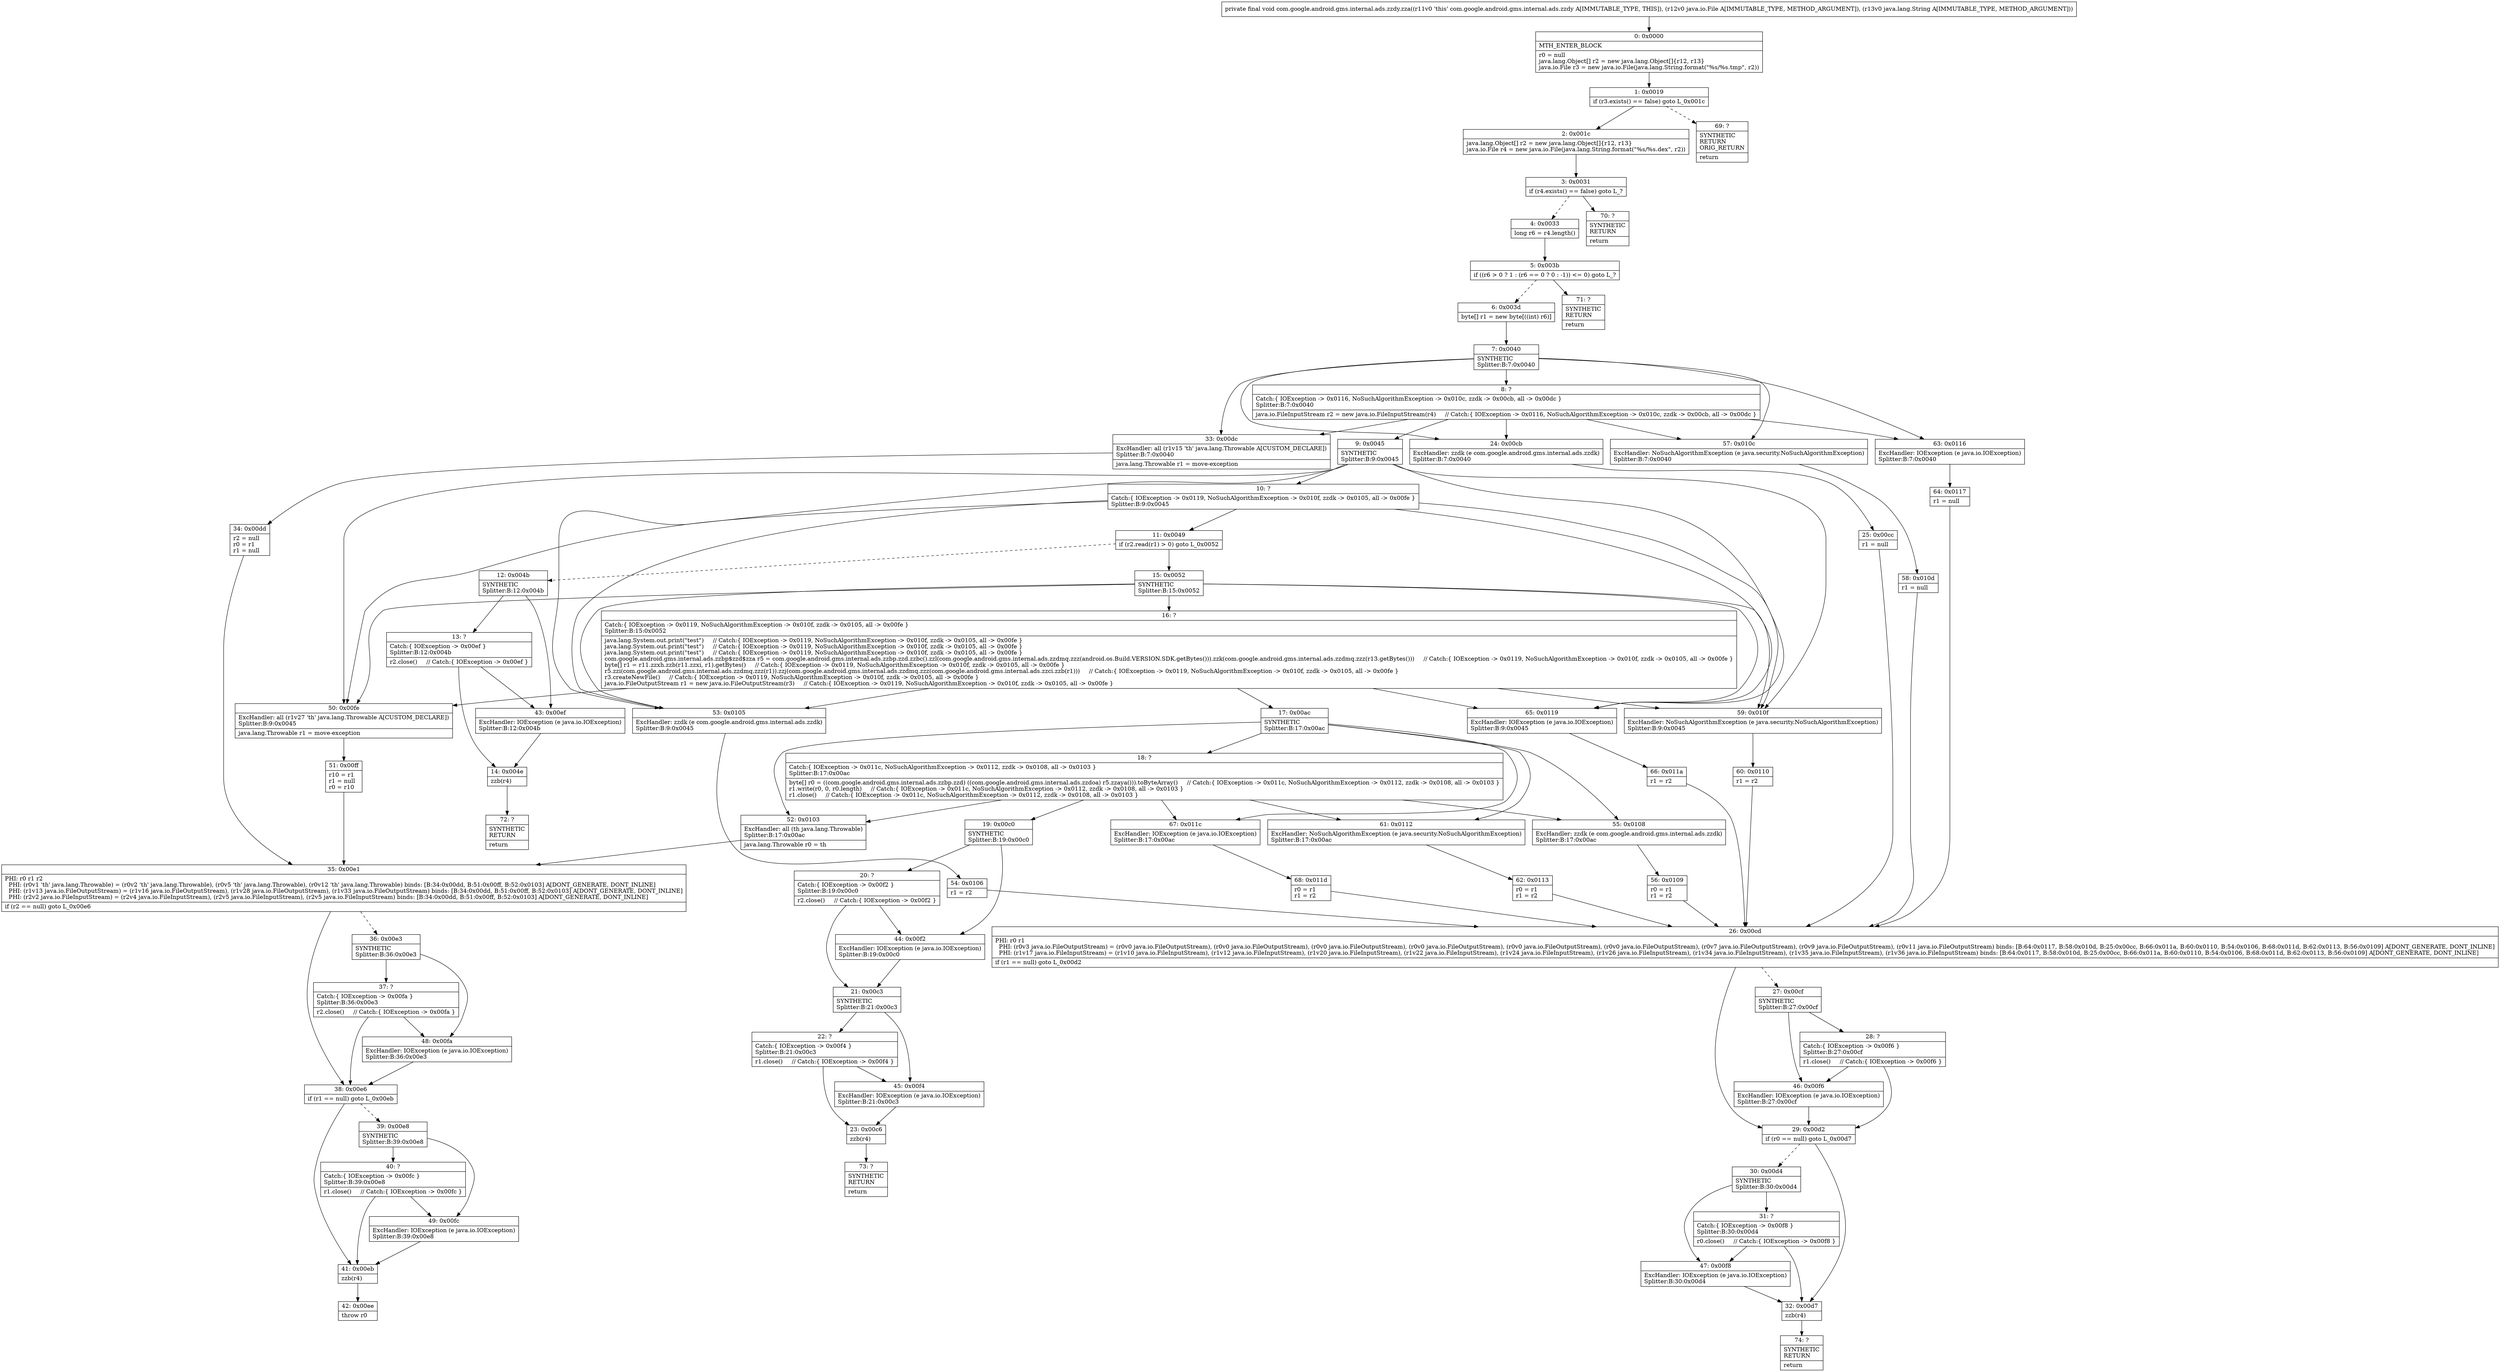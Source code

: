 digraph "CFG forcom.google.android.gms.internal.ads.zzdy.zza(Ljava\/io\/File;Ljava\/lang\/String;)V" {
Node_0 [shape=record,label="{0\:\ 0x0000|MTH_ENTER_BLOCK\l|r0 = null\ljava.lang.Object[] r2 = new java.lang.Object[]\{r12, r13\}\ljava.io.File r3 = new java.io.File(java.lang.String.format(\"%s\/%s.tmp\", r2))\l}"];
Node_1 [shape=record,label="{1\:\ 0x0019|if (r3.exists() == false) goto L_0x001c\l}"];
Node_2 [shape=record,label="{2\:\ 0x001c|java.lang.Object[] r2 = new java.lang.Object[]\{r12, r13\}\ljava.io.File r4 = new java.io.File(java.lang.String.format(\"%s\/%s.dex\", r2))\l}"];
Node_3 [shape=record,label="{3\:\ 0x0031|if (r4.exists() == false) goto L_?\l}"];
Node_4 [shape=record,label="{4\:\ 0x0033|long r6 = r4.length()\l}"];
Node_5 [shape=record,label="{5\:\ 0x003b|if ((r6 \> 0 ? 1 : (r6 == 0 ? 0 : \-1)) \<= 0) goto L_?\l}"];
Node_6 [shape=record,label="{6\:\ 0x003d|byte[] r1 = new byte[((int) r6)]\l}"];
Node_7 [shape=record,label="{7\:\ 0x0040|SYNTHETIC\lSplitter:B:7:0x0040\l}"];
Node_8 [shape=record,label="{8\:\ ?|Catch:\{ IOException \-\> 0x0116, NoSuchAlgorithmException \-\> 0x010c, zzdk \-\> 0x00cb, all \-\> 0x00dc \}\lSplitter:B:7:0x0040\l|java.io.FileInputStream r2 = new java.io.FileInputStream(r4)     \/\/ Catch:\{ IOException \-\> 0x0116, NoSuchAlgorithmException \-\> 0x010c, zzdk \-\> 0x00cb, all \-\> 0x00dc \}\l}"];
Node_9 [shape=record,label="{9\:\ 0x0045|SYNTHETIC\lSplitter:B:9:0x0045\l}"];
Node_10 [shape=record,label="{10\:\ ?|Catch:\{ IOException \-\> 0x0119, NoSuchAlgorithmException \-\> 0x010f, zzdk \-\> 0x0105, all \-\> 0x00fe \}\lSplitter:B:9:0x0045\l}"];
Node_11 [shape=record,label="{11\:\ 0x0049|if (r2.read(r1) \> 0) goto L_0x0052\l}"];
Node_12 [shape=record,label="{12\:\ 0x004b|SYNTHETIC\lSplitter:B:12:0x004b\l}"];
Node_13 [shape=record,label="{13\:\ ?|Catch:\{ IOException \-\> 0x00ef \}\lSplitter:B:12:0x004b\l|r2.close()     \/\/ Catch:\{ IOException \-\> 0x00ef \}\l}"];
Node_14 [shape=record,label="{14\:\ 0x004e|zzb(r4)\l}"];
Node_15 [shape=record,label="{15\:\ 0x0052|SYNTHETIC\lSplitter:B:15:0x0052\l}"];
Node_16 [shape=record,label="{16\:\ ?|Catch:\{ IOException \-\> 0x0119, NoSuchAlgorithmException \-\> 0x010f, zzdk \-\> 0x0105, all \-\> 0x00fe \}\lSplitter:B:15:0x0052\l|java.lang.System.out.print(\"test\")     \/\/ Catch:\{ IOException \-\> 0x0119, NoSuchAlgorithmException \-\> 0x010f, zzdk \-\> 0x0105, all \-\> 0x00fe \}\ljava.lang.System.out.print(\"test\")     \/\/ Catch:\{ IOException \-\> 0x0119, NoSuchAlgorithmException \-\> 0x010f, zzdk \-\> 0x0105, all \-\> 0x00fe \}\ljava.lang.System.out.print(\"test\")     \/\/ Catch:\{ IOException \-\> 0x0119, NoSuchAlgorithmException \-\> 0x010f, zzdk \-\> 0x0105, all \-\> 0x00fe \}\lcom.google.android.gms.internal.ads.zzbp$zzd$zza r5 = com.google.android.gms.internal.ads.zzbp.zzd.zzbc().zzl(com.google.android.gms.internal.ads.zzdmq.zzz(android.os.Build.VERSION.SDK.getBytes())).zzk(com.google.android.gms.internal.ads.zzdmq.zzz(r13.getBytes()))     \/\/ Catch:\{ IOException \-\> 0x0119, NoSuchAlgorithmException \-\> 0x010f, zzdk \-\> 0x0105, all \-\> 0x00fe \}\lbyte[] r1 = r11.zzxh.zzb(r11.zzxi, r1).getBytes()     \/\/ Catch:\{ IOException \-\> 0x0119, NoSuchAlgorithmException \-\> 0x010f, zzdk \-\> 0x0105, all \-\> 0x00fe \}\lr5.zzi(com.google.android.gms.internal.ads.zzdmq.zzz(r1)).zzj(com.google.android.gms.internal.ads.zzdmq.zzz(com.google.android.gms.internal.ads.zzci.zzb(r1)))     \/\/ Catch:\{ IOException \-\> 0x0119, NoSuchAlgorithmException \-\> 0x010f, zzdk \-\> 0x0105, all \-\> 0x00fe \}\lr3.createNewFile()     \/\/ Catch:\{ IOException \-\> 0x0119, NoSuchAlgorithmException \-\> 0x010f, zzdk \-\> 0x0105, all \-\> 0x00fe \}\ljava.io.FileOutputStream r1 = new java.io.FileOutputStream(r3)     \/\/ Catch:\{ IOException \-\> 0x0119, NoSuchAlgorithmException \-\> 0x010f, zzdk \-\> 0x0105, all \-\> 0x00fe \}\l}"];
Node_17 [shape=record,label="{17\:\ 0x00ac|SYNTHETIC\lSplitter:B:17:0x00ac\l}"];
Node_18 [shape=record,label="{18\:\ ?|Catch:\{ IOException \-\> 0x011c, NoSuchAlgorithmException \-\> 0x0112, zzdk \-\> 0x0108, all \-\> 0x0103 \}\lSplitter:B:17:0x00ac\l|byte[] r0 = ((com.google.android.gms.internal.ads.zzbp.zzd) ((com.google.android.gms.internal.ads.zzdoa) r5.zzaya())).toByteArray()     \/\/ Catch:\{ IOException \-\> 0x011c, NoSuchAlgorithmException \-\> 0x0112, zzdk \-\> 0x0108, all \-\> 0x0103 \}\lr1.write(r0, 0, r0.length)     \/\/ Catch:\{ IOException \-\> 0x011c, NoSuchAlgorithmException \-\> 0x0112, zzdk \-\> 0x0108, all \-\> 0x0103 \}\lr1.close()     \/\/ Catch:\{ IOException \-\> 0x011c, NoSuchAlgorithmException \-\> 0x0112, zzdk \-\> 0x0108, all \-\> 0x0103 \}\l}"];
Node_19 [shape=record,label="{19\:\ 0x00c0|SYNTHETIC\lSplitter:B:19:0x00c0\l}"];
Node_20 [shape=record,label="{20\:\ ?|Catch:\{ IOException \-\> 0x00f2 \}\lSplitter:B:19:0x00c0\l|r2.close()     \/\/ Catch:\{ IOException \-\> 0x00f2 \}\l}"];
Node_21 [shape=record,label="{21\:\ 0x00c3|SYNTHETIC\lSplitter:B:21:0x00c3\l}"];
Node_22 [shape=record,label="{22\:\ ?|Catch:\{ IOException \-\> 0x00f4 \}\lSplitter:B:21:0x00c3\l|r1.close()     \/\/ Catch:\{ IOException \-\> 0x00f4 \}\l}"];
Node_23 [shape=record,label="{23\:\ 0x00c6|zzb(r4)\l}"];
Node_24 [shape=record,label="{24\:\ 0x00cb|ExcHandler: zzdk (e com.google.android.gms.internal.ads.zzdk)\lSplitter:B:7:0x0040\l}"];
Node_25 [shape=record,label="{25\:\ 0x00cc|r1 = null\l}"];
Node_26 [shape=record,label="{26\:\ 0x00cd|PHI: r0 r1 \l  PHI: (r0v3 java.io.FileOutputStream) = (r0v0 java.io.FileOutputStream), (r0v0 java.io.FileOutputStream), (r0v0 java.io.FileOutputStream), (r0v0 java.io.FileOutputStream), (r0v0 java.io.FileOutputStream), (r0v0 java.io.FileOutputStream), (r0v7 java.io.FileOutputStream), (r0v9 java.io.FileOutputStream), (r0v11 java.io.FileOutputStream) binds: [B:64:0x0117, B:58:0x010d, B:25:0x00cc, B:66:0x011a, B:60:0x0110, B:54:0x0106, B:68:0x011d, B:62:0x0113, B:56:0x0109] A[DONT_GENERATE, DONT_INLINE]\l  PHI: (r1v17 java.io.FileInputStream) = (r1v10 java.io.FileInputStream), (r1v12 java.io.FileInputStream), (r1v20 java.io.FileInputStream), (r1v22 java.io.FileInputStream), (r1v24 java.io.FileInputStream), (r1v26 java.io.FileInputStream), (r1v34 java.io.FileInputStream), (r1v35 java.io.FileInputStream), (r1v36 java.io.FileInputStream) binds: [B:64:0x0117, B:58:0x010d, B:25:0x00cc, B:66:0x011a, B:60:0x0110, B:54:0x0106, B:68:0x011d, B:62:0x0113, B:56:0x0109] A[DONT_GENERATE, DONT_INLINE]\l|if (r1 == null) goto L_0x00d2\l}"];
Node_27 [shape=record,label="{27\:\ 0x00cf|SYNTHETIC\lSplitter:B:27:0x00cf\l}"];
Node_28 [shape=record,label="{28\:\ ?|Catch:\{ IOException \-\> 0x00f6 \}\lSplitter:B:27:0x00cf\l|r1.close()     \/\/ Catch:\{ IOException \-\> 0x00f6 \}\l}"];
Node_29 [shape=record,label="{29\:\ 0x00d2|if (r0 == null) goto L_0x00d7\l}"];
Node_30 [shape=record,label="{30\:\ 0x00d4|SYNTHETIC\lSplitter:B:30:0x00d4\l}"];
Node_31 [shape=record,label="{31\:\ ?|Catch:\{ IOException \-\> 0x00f8 \}\lSplitter:B:30:0x00d4\l|r0.close()     \/\/ Catch:\{ IOException \-\> 0x00f8 \}\l}"];
Node_32 [shape=record,label="{32\:\ 0x00d7|zzb(r4)\l}"];
Node_33 [shape=record,label="{33\:\ 0x00dc|ExcHandler: all (r1v15 'th' java.lang.Throwable A[CUSTOM_DECLARE])\lSplitter:B:7:0x0040\l|java.lang.Throwable r1 = move\-exception\l}"];
Node_34 [shape=record,label="{34\:\ 0x00dd|r2 = null\lr0 = r1\lr1 = null\l}"];
Node_35 [shape=record,label="{35\:\ 0x00e1|PHI: r0 r1 r2 \l  PHI: (r0v1 'th' java.lang.Throwable) = (r0v2 'th' java.lang.Throwable), (r0v5 'th' java.lang.Throwable), (r0v12 'th' java.lang.Throwable) binds: [B:34:0x00dd, B:51:0x00ff, B:52:0x0103] A[DONT_GENERATE, DONT_INLINE]\l  PHI: (r1v13 java.io.FileOutputStream) = (r1v16 java.io.FileOutputStream), (r1v28 java.io.FileOutputStream), (r1v33 java.io.FileOutputStream) binds: [B:34:0x00dd, B:51:0x00ff, B:52:0x0103] A[DONT_GENERATE, DONT_INLINE]\l  PHI: (r2v2 java.io.FileInputStream) = (r2v4 java.io.FileInputStream), (r2v5 java.io.FileInputStream), (r2v5 java.io.FileInputStream) binds: [B:34:0x00dd, B:51:0x00ff, B:52:0x0103] A[DONT_GENERATE, DONT_INLINE]\l|if (r2 == null) goto L_0x00e6\l}"];
Node_36 [shape=record,label="{36\:\ 0x00e3|SYNTHETIC\lSplitter:B:36:0x00e3\l}"];
Node_37 [shape=record,label="{37\:\ ?|Catch:\{ IOException \-\> 0x00fa \}\lSplitter:B:36:0x00e3\l|r2.close()     \/\/ Catch:\{ IOException \-\> 0x00fa \}\l}"];
Node_38 [shape=record,label="{38\:\ 0x00e6|if (r1 == null) goto L_0x00eb\l}"];
Node_39 [shape=record,label="{39\:\ 0x00e8|SYNTHETIC\lSplitter:B:39:0x00e8\l}"];
Node_40 [shape=record,label="{40\:\ ?|Catch:\{ IOException \-\> 0x00fc \}\lSplitter:B:39:0x00e8\l|r1.close()     \/\/ Catch:\{ IOException \-\> 0x00fc \}\l}"];
Node_41 [shape=record,label="{41\:\ 0x00eb|zzb(r4)\l}"];
Node_42 [shape=record,label="{42\:\ 0x00ee|throw r0\l}"];
Node_43 [shape=record,label="{43\:\ 0x00ef|ExcHandler: IOException (e java.io.IOException)\lSplitter:B:12:0x004b\l}"];
Node_44 [shape=record,label="{44\:\ 0x00f2|ExcHandler: IOException (e java.io.IOException)\lSplitter:B:19:0x00c0\l}"];
Node_45 [shape=record,label="{45\:\ 0x00f4|ExcHandler: IOException (e java.io.IOException)\lSplitter:B:21:0x00c3\l}"];
Node_46 [shape=record,label="{46\:\ 0x00f6|ExcHandler: IOException (e java.io.IOException)\lSplitter:B:27:0x00cf\l}"];
Node_47 [shape=record,label="{47\:\ 0x00f8|ExcHandler: IOException (e java.io.IOException)\lSplitter:B:30:0x00d4\l}"];
Node_48 [shape=record,label="{48\:\ 0x00fa|ExcHandler: IOException (e java.io.IOException)\lSplitter:B:36:0x00e3\l}"];
Node_49 [shape=record,label="{49\:\ 0x00fc|ExcHandler: IOException (e java.io.IOException)\lSplitter:B:39:0x00e8\l}"];
Node_50 [shape=record,label="{50\:\ 0x00fe|ExcHandler: all (r1v27 'th' java.lang.Throwable A[CUSTOM_DECLARE])\lSplitter:B:9:0x0045\l|java.lang.Throwable r1 = move\-exception\l}"];
Node_51 [shape=record,label="{51\:\ 0x00ff|r10 = r1\lr1 = null\lr0 = r10\l}"];
Node_52 [shape=record,label="{52\:\ 0x0103|ExcHandler: all (th java.lang.Throwable)\lSplitter:B:17:0x00ac\l|java.lang.Throwable r0 = th\l}"];
Node_53 [shape=record,label="{53\:\ 0x0105|ExcHandler: zzdk (e com.google.android.gms.internal.ads.zzdk)\lSplitter:B:9:0x0045\l}"];
Node_54 [shape=record,label="{54\:\ 0x0106|r1 = r2\l}"];
Node_55 [shape=record,label="{55\:\ 0x0108|ExcHandler: zzdk (e com.google.android.gms.internal.ads.zzdk)\lSplitter:B:17:0x00ac\l}"];
Node_56 [shape=record,label="{56\:\ 0x0109|r0 = r1\lr1 = r2\l}"];
Node_57 [shape=record,label="{57\:\ 0x010c|ExcHandler: NoSuchAlgorithmException (e java.security.NoSuchAlgorithmException)\lSplitter:B:7:0x0040\l}"];
Node_58 [shape=record,label="{58\:\ 0x010d|r1 = null\l}"];
Node_59 [shape=record,label="{59\:\ 0x010f|ExcHandler: NoSuchAlgorithmException (e java.security.NoSuchAlgorithmException)\lSplitter:B:9:0x0045\l}"];
Node_60 [shape=record,label="{60\:\ 0x0110|r1 = r2\l}"];
Node_61 [shape=record,label="{61\:\ 0x0112|ExcHandler: NoSuchAlgorithmException (e java.security.NoSuchAlgorithmException)\lSplitter:B:17:0x00ac\l}"];
Node_62 [shape=record,label="{62\:\ 0x0113|r0 = r1\lr1 = r2\l}"];
Node_63 [shape=record,label="{63\:\ 0x0116|ExcHandler: IOException (e java.io.IOException)\lSplitter:B:7:0x0040\l}"];
Node_64 [shape=record,label="{64\:\ 0x0117|r1 = null\l}"];
Node_65 [shape=record,label="{65\:\ 0x0119|ExcHandler: IOException (e java.io.IOException)\lSplitter:B:9:0x0045\l}"];
Node_66 [shape=record,label="{66\:\ 0x011a|r1 = r2\l}"];
Node_67 [shape=record,label="{67\:\ 0x011c|ExcHandler: IOException (e java.io.IOException)\lSplitter:B:17:0x00ac\l}"];
Node_68 [shape=record,label="{68\:\ 0x011d|r0 = r1\lr1 = r2\l}"];
Node_69 [shape=record,label="{69\:\ ?|SYNTHETIC\lRETURN\lORIG_RETURN\l|return\l}"];
Node_70 [shape=record,label="{70\:\ ?|SYNTHETIC\lRETURN\l|return\l}"];
Node_71 [shape=record,label="{71\:\ ?|SYNTHETIC\lRETURN\l|return\l}"];
Node_72 [shape=record,label="{72\:\ ?|SYNTHETIC\lRETURN\l|return\l}"];
Node_73 [shape=record,label="{73\:\ ?|SYNTHETIC\lRETURN\l|return\l}"];
Node_74 [shape=record,label="{74\:\ ?|SYNTHETIC\lRETURN\l|return\l}"];
MethodNode[shape=record,label="{private final void com.google.android.gms.internal.ads.zzdy.zza((r11v0 'this' com.google.android.gms.internal.ads.zzdy A[IMMUTABLE_TYPE, THIS]), (r12v0 java.io.File A[IMMUTABLE_TYPE, METHOD_ARGUMENT]), (r13v0 java.lang.String A[IMMUTABLE_TYPE, METHOD_ARGUMENT])) }"];
MethodNode -> Node_0;
Node_0 -> Node_1;
Node_1 -> Node_2;
Node_1 -> Node_69[style=dashed];
Node_2 -> Node_3;
Node_3 -> Node_4[style=dashed];
Node_3 -> Node_70;
Node_4 -> Node_5;
Node_5 -> Node_6[style=dashed];
Node_5 -> Node_71;
Node_6 -> Node_7;
Node_7 -> Node_8;
Node_7 -> Node_63;
Node_7 -> Node_57;
Node_7 -> Node_24;
Node_7 -> Node_33;
Node_8 -> Node_9;
Node_8 -> Node_63;
Node_8 -> Node_57;
Node_8 -> Node_24;
Node_8 -> Node_33;
Node_9 -> Node_10;
Node_9 -> Node_65;
Node_9 -> Node_59;
Node_9 -> Node_53;
Node_9 -> Node_50;
Node_10 -> Node_65;
Node_10 -> Node_59;
Node_10 -> Node_53;
Node_10 -> Node_50;
Node_10 -> Node_11;
Node_11 -> Node_12[style=dashed];
Node_11 -> Node_15;
Node_12 -> Node_13;
Node_12 -> Node_43;
Node_13 -> Node_14;
Node_13 -> Node_43;
Node_14 -> Node_72;
Node_15 -> Node_16;
Node_15 -> Node_65;
Node_15 -> Node_59;
Node_15 -> Node_53;
Node_15 -> Node_50;
Node_16 -> Node_17;
Node_16 -> Node_65;
Node_16 -> Node_59;
Node_16 -> Node_53;
Node_16 -> Node_50;
Node_17 -> Node_18;
Node_17 -> Node_67;
Node_17 -> Node_61;
Node_17 -> Node_55;
Node_17 -> Node_52;
Node_18 -> Node_19;
Node_18 -> Node_67;
Node_18 -> Node_61;
Node_18 -> Node_55;
Node_18 -> Node_52;
Node_19 -> Node_20;
Node_19 -> Node_44;
Node_20 -> Node_21;
Node_20 -> Node_44;
Node_21 -> Node_22;
Node_21 -> Node_45;
Node_22 -> Node_23;
Node_22 -> Node_45;
Node_23 -> Node_73;
Node_24 -> Node_25;
Node_25 -> Node_26;
Node_26 -> Node_27[style=dashed];
Node_26 -> Node_29;
Node_27 -> Node_28;
Node_27 -> Node_46;
Node_28 -> Node_29;
Node_28 -> Node_46;
Node_29 -> Node_30[style=dashed];
Node_29 -> Node_32;
Node_30 -> Node_31;
Node_30 -> Node_47;
Node_31 -> Node_32;
Node_31 -> Node_47;
Node_32 -> Node_74;
Node_33 -> Node_34;
Node_34 -> Node_35;
Node_35 -> Node_36[style=dashed];
Node_35 -> Node_38;
Node_36 -> Node_37;
Node_36 -> Node_48;
Node_37 -> Node_38;
Node_37 -> Node_48;
Node_38 -> Node_39[style=dashed];
Node_38 -> Node_41;
Node_39 -> Node_40;
Node_39 -> Node_49;
Node_40 -> Node_41;
Node_40 -> Node_49;
Node_41 -> Node_42;
Node_43 -> Node_14;
Node_44 -> Node_21;
Node_45 -> Node_23;
Node_46 -> Node_29;
Node_47 -> Node_32;
Node_48 -> Node_38;
Node_49 -> Node_41;
Node_50 -> Node_51;
Node_51 -> Node_35;
Node_52 -> Node_35;
Node_53 -> Node_54;
Node_54 -> Node_26;
Node_55 -> Node_56;
Node_56 -> Node_26;
Node_57 -> Node_58;
Node_58 -> Node_26;
Node_59 -> Node_60;
Node_60 -> Node_26;
Node_61 -> Node_62;
Node_62 -> Node_26;
Node_63 -> Node_64;
Node_64 -> Node_26;
Node_65 -> Node_66;
Node_66 -> Node_26;
Node_67 -> Node_68;
Node_68 -> Node_26;
}

